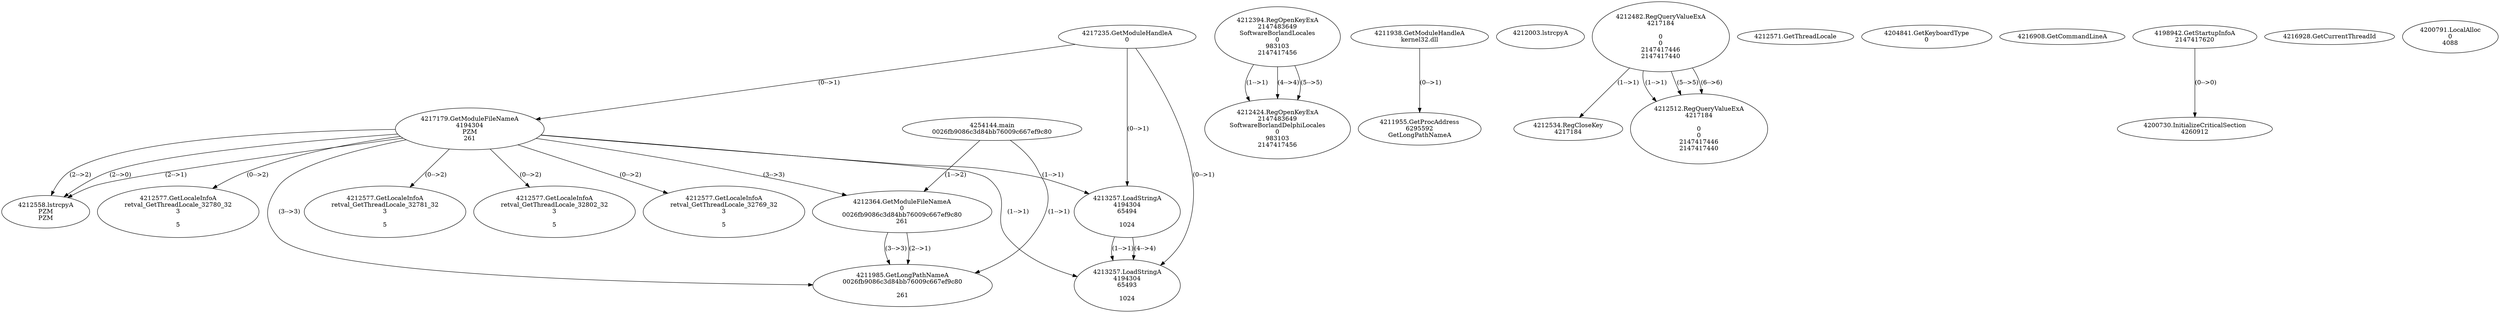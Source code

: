 // Global SCDG with merge call
digraph {
	0 [label="4254144.main
0026fb9086c3d84bb76009c667ef9c80"]
	1 [label="4217235.GetModuleHandleA
0"]
	2 [label="4217179.GetModuleFileNameA
4194304
PZM
261"]
	1 -> 2 [label="(0-->1)"]
	3 [label="4212364.GetModuleFileNameA
0
0026fb9086c3d84bb76009c667ef9c80
261"]
	0 -> 3 [label="(1-->2)"]
	2 -> 3 [label="(3-->3)"]
	4 [label="4212394.RegOpenKeyExA
2147483649
Software\Borland\Locales
0
983103
2147417456"]
	5 [label="4211938.GetModuleHandleA
kernel32.dll"]
	6 [label="4211955.GetProcAddress
6295592
GetLongPathNameA"]
	5 -> 6 [label="(0-->1)"]
	7 [label="4211985.GetLongPathNameA
0026fb9086c3d84bb76009c667ef9c80

261"]
	0 -> 7 [label="(1-->1)"]
	3 -> 7 [label="(2-->1)"]
	2 -> 7 [label="(3-->3)"]
	3 -> 7 [label="(3-->3)"]
	8 [label="4212003.lstrcpyA

"]
	9 [label="4212482.RegQueryValueExA
4217184

0
0
2147417446
2147417440"]
	10 [label="4212534.RegCloseKey
4217184"]
	9 -> 10 [label="(1-->1)"]
	11 [label="4212558.lstrcpyA
PZM
PZM"]
	2 -> 11 [label="(2-->1)"]
	2 -> 11 [label="(2-->2)"]
	2 -> 11 [label="(2-->0)"]
	12 [label="4212571.GetThreadLocale
"]
	13 [label="4212577.GetLocaleInfoA
retval_GetThreadLocale_32780_32
3

5"]
	2 -> 13 [label="(0-->2)"]
	14 [label="4204841.GetKeyboardType
0"]
	15 [label="4216908.GetCommandLineA
"]
	16 [label="4198942.GetStartupInfoA
2147417620"]
	17 [label="4216928.GetCurrentThreadId
"]
	18 [label="4213257.LoadStringA
4194304
65494

1024"]
	1 -> 18 [label="(0-->1)"]
	2 -> 18 [label="(1-->1)"]
	19 [label="4213257.LoadStringA
4194304
65493

1024"]
	1 -> 19 [label="(0-->1)"]
	2 -> 19 [label="(1-->1)"]
	18 -> 19 [label="(1-->1)"]
	18 -> 19 [label="(4-->4)"]
	20 [label="4200730.InitializeCriticalSection
4260912"]
	16 -> 20 [label="(0-->0)"]
	21 [label="4200791.LocalAlloc
0
4088"]
	22 [label="4212512.RegQueryValueExA
4217184

0
0
2147417446
2147417440"]
	9 -> 22 [label="(1-->1)"]
	9 -> 22 [label="(5-->5)"]
	9 -> 22 [label="(6-->6)"]
	23 [label="4212577.GetLocaleInfoA
retval_GetThreadLocale_32781_32
3

5"]
	2 -> 23 [label="(0-->2)"]
	24 [label="4212424.RegOpenKeyExA
2147483649
Software\Borland\Delphi\Locales
0
983103
2147417456"]
	4 -> 24 [label="(1-->1)"]
	4 -> 24 [label="(4-->4)"]
	4 -> 24 [label="(5-->5)"]
	25 [label="4212577.GetLocaleInfoA
retval_GetThreadLocale_32802_32
3

5"]
	2 -> 25 [label="(0-->2)"]
	26 [label="4212577.GetLocaleInfoA
retval_GetThreadLocale_32769_32
3

5"]
	2 -> 26 [label="(0-->2)"]
}
